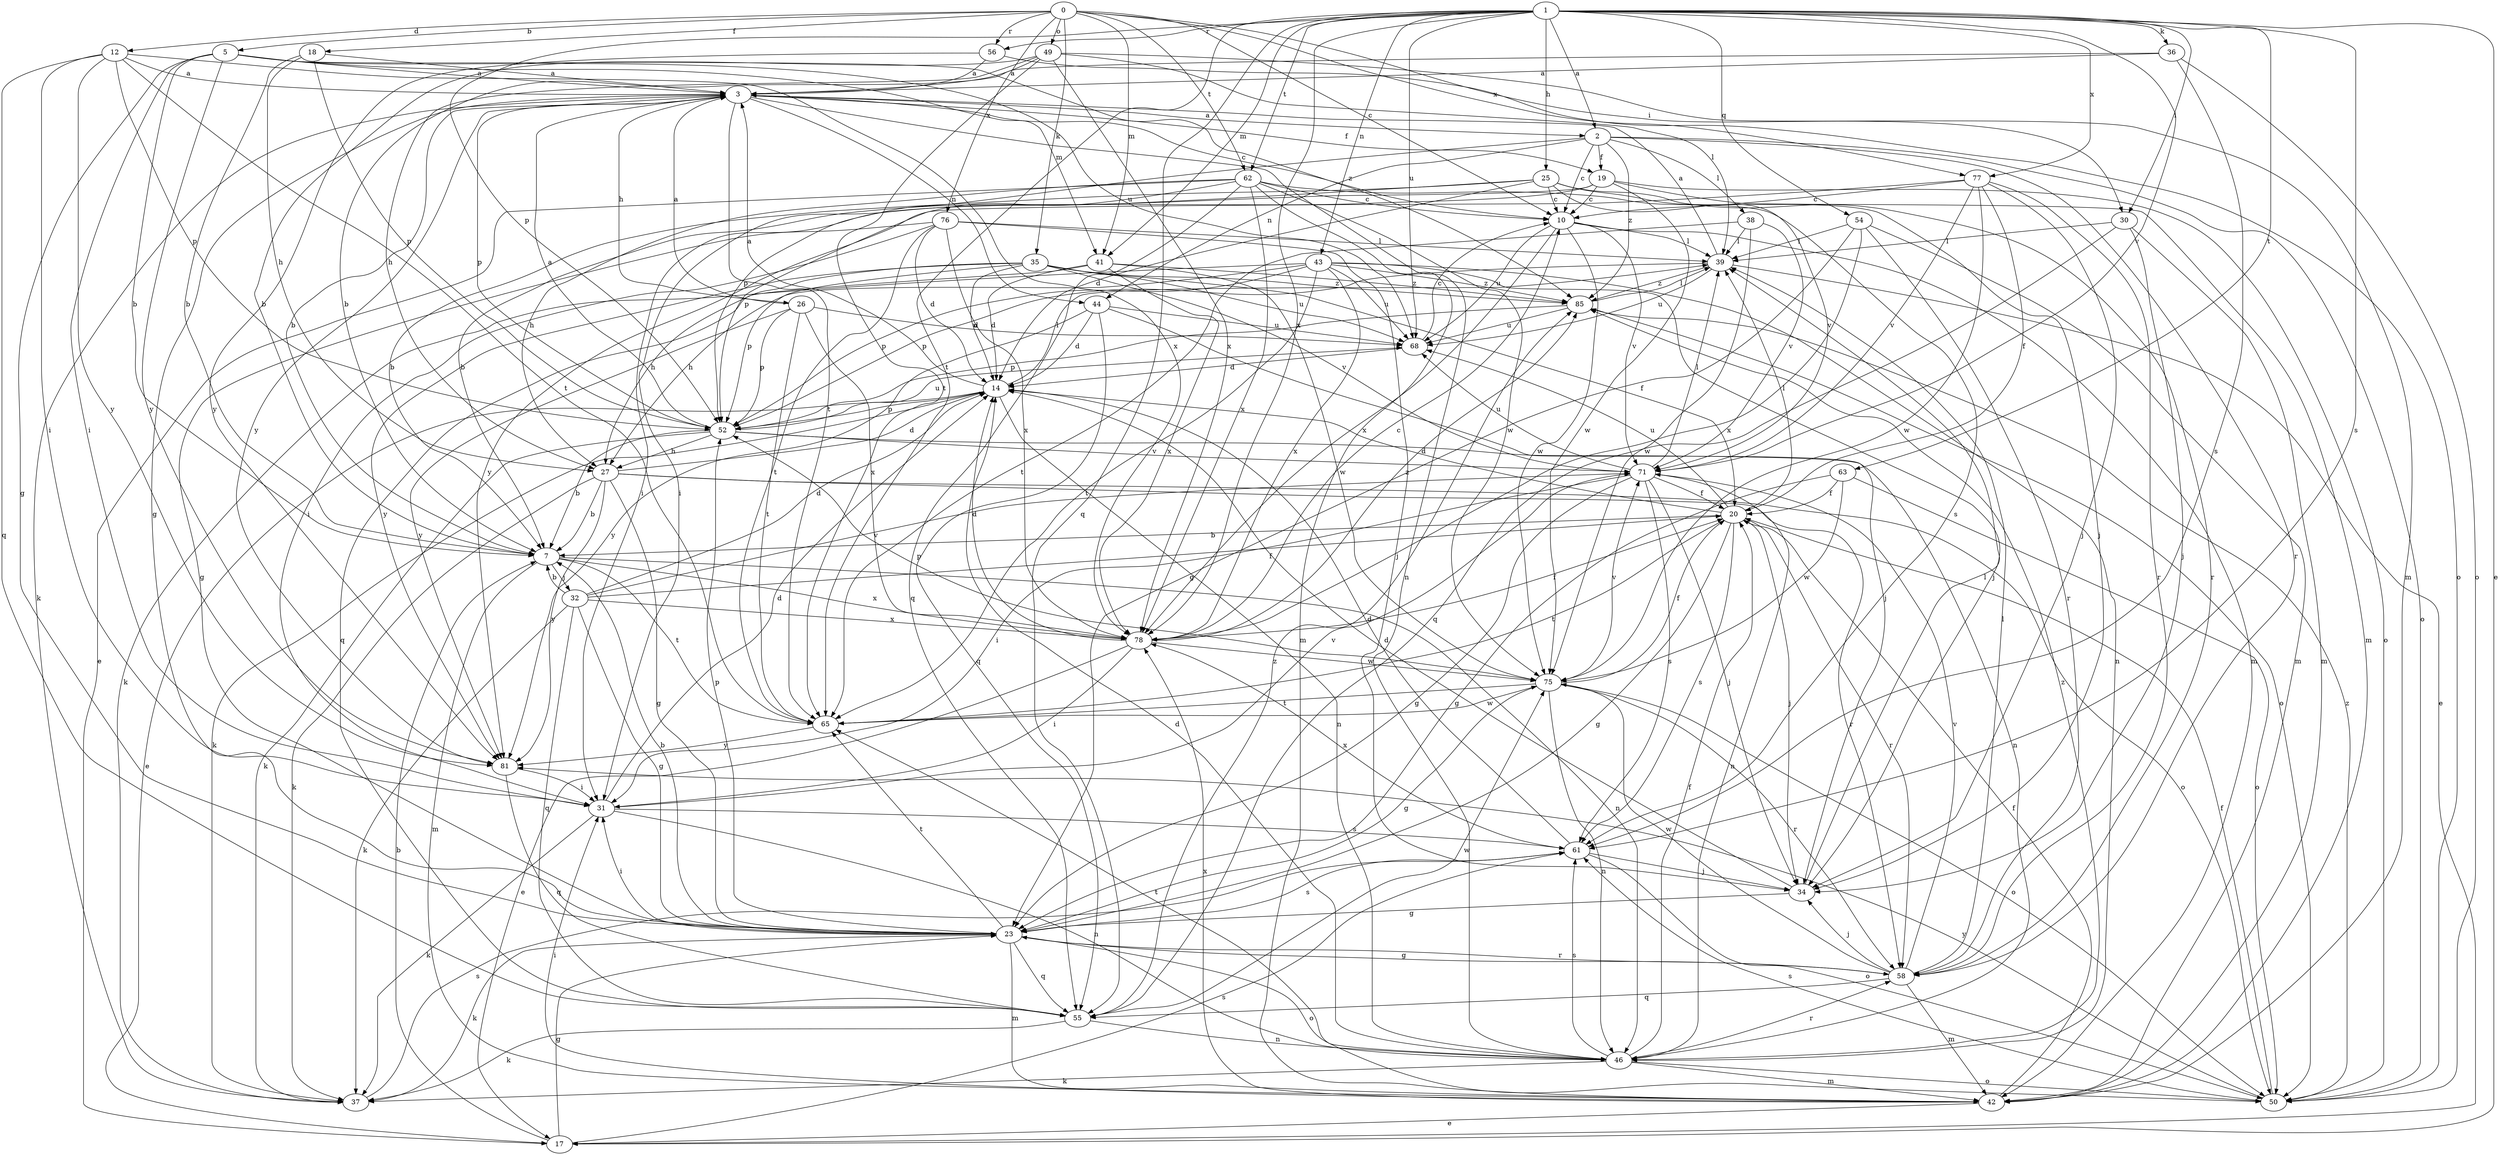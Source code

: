 strict digraph  {
0;
1;
2;
3;
5;
7;
10;
12;
14;
17;
18;
19;
20;
23;
25;
26;
27;
30;
31;
32;
34;
35;
36;
37;
38;
39;
41;
42;
43;
44;
46;
49;
50;
52;
54;
55;
56;
58;
61;
62;
63;
65;
68;
71;
75;
76;
77;
78;
81;
85;
0 -> 5  [label=b];
0 -> 10  [label=c];
0 -> 12  [label=d];
0 -> 18  [label=f];
0 -> 30  [label=i];
0 -> 35  [label=k];
0 -> 41  [label=m];
0 -> 49  [label=o];
0 -> 56  [label=r];
0 -> 62  [label=t];
0 -> 76  [label=x];
0 -> 77  [label=x];
1 -> 2  [label=a];
1 -> 17  [label=e];
1 -> 25  [label=h];
1 -> 30  [label=i];
1 -> 36  [label=k];
1 -> 41  [label=m];
1 -> 43  [label=n];
1 -> 52  [label=p];
1 -> 54  [label=q];
1 -> 55  [label=q];
1 -> 56  [label=r];
1 -> 61  [label=s];
1 -> 62  [label=t];
1 -> 63  [label=t];
1 -> 65  [label=t];
1 -> 68  [label=u];
1 -> 71  [label=v];
1 -> 77  [label=x];
1 -> 78  [label=x];
2 -> 10  [label=c];
2 -> 19  [label=f];
2 -> 38  [label=l];
2 -> 44  [label=n];
2 -> 50  [label=o];
2 -> 52  [label=p];
2 -> 58  [label=r];
2 -> 85  [label=z];
3 -> 2  [label=a];
3 -> 7  [label=b];
3 -> 10  [label=c];
3 -> 19  [label=f];
3 -> 23  [label=g];
3 -> 26  [label=h];
3 -> 37  [label=k];
3 -> 44  [label=n];
3 -> 46  [label=n];
3 -> 52  [label=p];
3 -> 65  [label=t];
3 -> 81  [label=y];
5 -> 3  [label=a];
5 -> 7  [label=b];
5 -> 23  [label=g];
5 -> 31  [label=i];
5 -> 41  [label=m];
5 -> 68  [label=u];
5 -> 81  [label=y];
5 -> 85  [label=z];
7 -> 32  [label=j];
7 -> 42  [label=m];
7 -> 46  [label=n];
7 -> 65  [label=t];
7 -> 78  [label=x];
10 -> 39  [label=l];
10 -> 42  [label=m];
10 -> 68  [label=u];
10 -> 71  [label=v];
10 -> 75  [label=w];
10 -> 78  [label=x];
12 -> 3  [label=a];
12 -> 31  [label=i];
12 -> 52  [label=p];
12 -> 55  [label=q];
12 -> 65  [label=t];
12 -> 78  [label=x];
12 -> 81  [label=y];
14 -> 3  [label=a];
14 -> 17  [label=e];
14 -> 37  [label=k];
14 -> 39  [label=l];
14 -> 46  [label=n];
14 -> 52  [label=p];
17 -> 7  [label=b];
17 -> 23  [label=g];
17 -> 61  [label=s];
18 -> 3  [label=a];
18 -> 7  [label=b];
18 -> 27  [label=h];
18 -> 52  [label=p];
19 -> 7  [label=b];
19 -> 10  [label=c];
19 -> 31  [label=i];
19 -> 42  [label=m];
19 -> 50  [label=o];
19 -> 75  [label=w];
20 -> 7  [label=b];
20 -> 14  [label=d];
20 -> 23  [label=g];
20 -> 34  [label=j];
20 -> 39  [label=l];
20 -> 58  [label=r];
20 -> 61  [label=s];
20 -> 65  [label=t];
20 -> 68  [label=u];
23 -> 7  [label=b];
23 -> 31  [label=i];
23 -> 37  [label=k];
23 -> 42  [label=m];
23 -> 50  [label=o];
23 -> 52  [label=p];
23 -> 55  [label=q];
23 -> 58  [label=r];
23 -> 61  [label=s];
23 -> 65  [label=t];
25 -> 7  [label=b];
25 -> 10  [label=c];
25 -> 14  [label=d];
25 -> 31  [label=i];
25 -> 34  [label=j];
25 -> 58  [label=r];
25 -> 71  [label=v];
26 -> 3  [label=a];
26 -> 52  [label=p];
26 -> 65  [label=t];
26 -> 68  [label=u];
26 -> 78  [label=x];
26 -> 81  [label=y];
27 -> 7  [label=b];
27 -> 14  [label=d];
27 -> 23  [label=g];
27 -> 37  [label=k];
27 -> 50  [label=o];
27 -> 58  [label=r];
27 -> 81  [label=y];
30 -> 34  [label=j];
30 -> 39  [label=l];
30 -> 42  [label=m];
30 -> 55  [label=q];
31 -> 14  [label=d];
31 -> 37  [label=k];
31 -> 46  [label=n];
31 -> 61  [label=s];
31 -> 71  [label=v];
32 -> 7  [label=b];
32 -> 14  [label=d];
32 -> 20  [label=f];
32 -> 23  [label=g];
32 -> 37  [label=k];
32 -> 55  [label=q];
32 -> 71  [label=v];
32 -> 78  [label=x];
34 -> 14  [label=d];
34 -> 23  [label=g];
34 -> 39  [label=l];
35 -> 14  [label=d];
35 -> 20  [label=f];
35 -> 27  [label=h];
35 -> 52  [label=p];
35 -> 68  [label=u];
35 -> 71  [label=v];
35 -> 81  [label=y];
35 -> 85  [label=z];
36 -> 3  [label=a];
36 -> 7  [label=b];
36 -> 50  [label=o];
36 -> 61  [label=s];
37 -> 61  [label=s];
38 -> 39  [label=l];
38 -> 65  [label=t];
38 -> 71  [label=v];
38 -> 75  [label=w];
39 -> 3  [label=a];
39 -> 17  [label=e];
39 -> 52  [label=p];
39 -> 68  [label=u];
39 -> 85  [label=z];
41 -> 14  [label=d];
41 -> 55  [label=q];
41 -> 75  [label=w];
41 -> 78  [label=x];
41 -> 85  [label=z];
42 -> 17  [label=e];
42 -> 20  [label=f];
42 -> 31  [label=i];
42 -> 78  [label=x];
43 -> 27  [label=h];
43 -> 34  [label=j];
43 -> 37  [label=k];
43 -> 46  [label=n];
43 -> 52  [label=p];
43 -> 65  [label=t];
43 -> 68  [label=u];
43 -> 78  [label=x];
43 -> 85  [label=z];
44 -> 14  [label=d];
44 -> 34  [label=j];
44 -> 55  [label=q];
44 -> 68  [label=u];
44 -> 81  [label=y];
46 -> 14  [label=d];
46 -> 20  [label=f];
46 -> 37  [label=k];
46 -> 42  [label=m];
46 -> 50  [label=o];
46 -> 58  [label=r];
46 -> 61  [label=s];
46 -> 65  [label=t];
46 -> 85  [label=z];
49 -> 3  [label=a];
49 -> 7  [label=b];
49 -> 27  [label=h];
49 -> 39  [label=l];
49 -> 42  [label=m];
49 -> 65  [label=t];
49 -> 78  [label=x];
50 -> 20  [label=f];
50 -> 61  [label=s];
50 -> 81  [label=y];
50 -> 85  [label=z];
52 -> 3  [label=a];
52 -> 7  [label=b];
52 -> 27  [label=h];
52 -> 37  [label=k];
52 -> 46  [label=n];
52 -> 68  [label=u];
52 -> 71  [label=v];
54 -> 23  [label=g];
54 -> 39  [label=l];
54 -> 42  [label=m];
54 -> 58  [label=r];
54 -> 78  [label=x];
55 -> 37  [label=k];
55 -> 46  [label=n];
55 -> 75  [label=w];
55 -> 85  [label=z];
56 -> 3  [label=a];
56 -> 50  [label=o];
56 -> 81  [label=y];
58 -> 23  [label=g];
58 -> 34  [label=j];
58 -> 39  [label=l];
58 -> 42  [label=m];
58 -> 55  [label=q];
58 -> 71  [label=v];
58 -> 75  [label=w];
61 -> 14  [label=d];
61 -> 34  [label=j];
61 -> 50  [label=o];
61 -> 78  [label=x];
62 -> 10  [label=c];
62 -> 17  [label=e];
62 -> 27  [label=h];
62 -> 42  [label=m];
62 -> 52  [label=p];
62 -> 55  [label=q];
62 -> 61  [label=s];
62 -> 75  [label=w];
62 -> 78  [label=x];
63 -> 20  [label=f];
63 -> 23  [label=g];
63 -> 50  [label=o];
63 -> 75  [label=w];
65 -> 75  [label=w];
65 -> 81  [label=y];
68 -> 10  [label=c];
68 -> 14  [label=d];
71 -> 20  [label=f];
71 -> 23  [label=g];
71 -> 31  [label=i];
71 -> 34  [label=j];
71 -> 39  [label=l];
71 -> 46  [label=n];
71 -> 61  [label=s];
71 -> 68  [label=u];
75 -> 20  [label=f];
75 -> 23  [label=g];
75 -> 46  [label=n];
75 -> 50  [label=o];
75 -> 52  [label=p];
75 -> 58  [label=r];
75 -> 65  [label=t];
75 -> 71  [label=v];
76 -> 14  [label=d];
76 -> 23  [label=g];
76 -> 31  [label=i];
76 -> 34  [label=j];
76 -> 39  [label=l];
76 -> 65  [label=t];
76 -> 78  [label=x];
77 -> 10  [label=c];
77 -> 20  [label=f];
77 -> 34  [label=j];
77 -> 58  [label=r];
77 -> 71  [label=v];
77 -> 75  [label=w];
77 -> 81  [label=y];
78 -> 10  [label=c];
78 -> 14  [label=d];
78 -> 17  [label=e];
78 -> 20  [label=f];
78 -> 31  [label=i];
78 -> 75  [label=w];
78 -> 85  [label=z];
81 -> 31  [label=i];
81 -> 55  [label=q];
85 -> 39  [label=l];
85 -> 50  [label=o];
85 -> 52  [label=p];
85 -> 68  [label=u];
}
